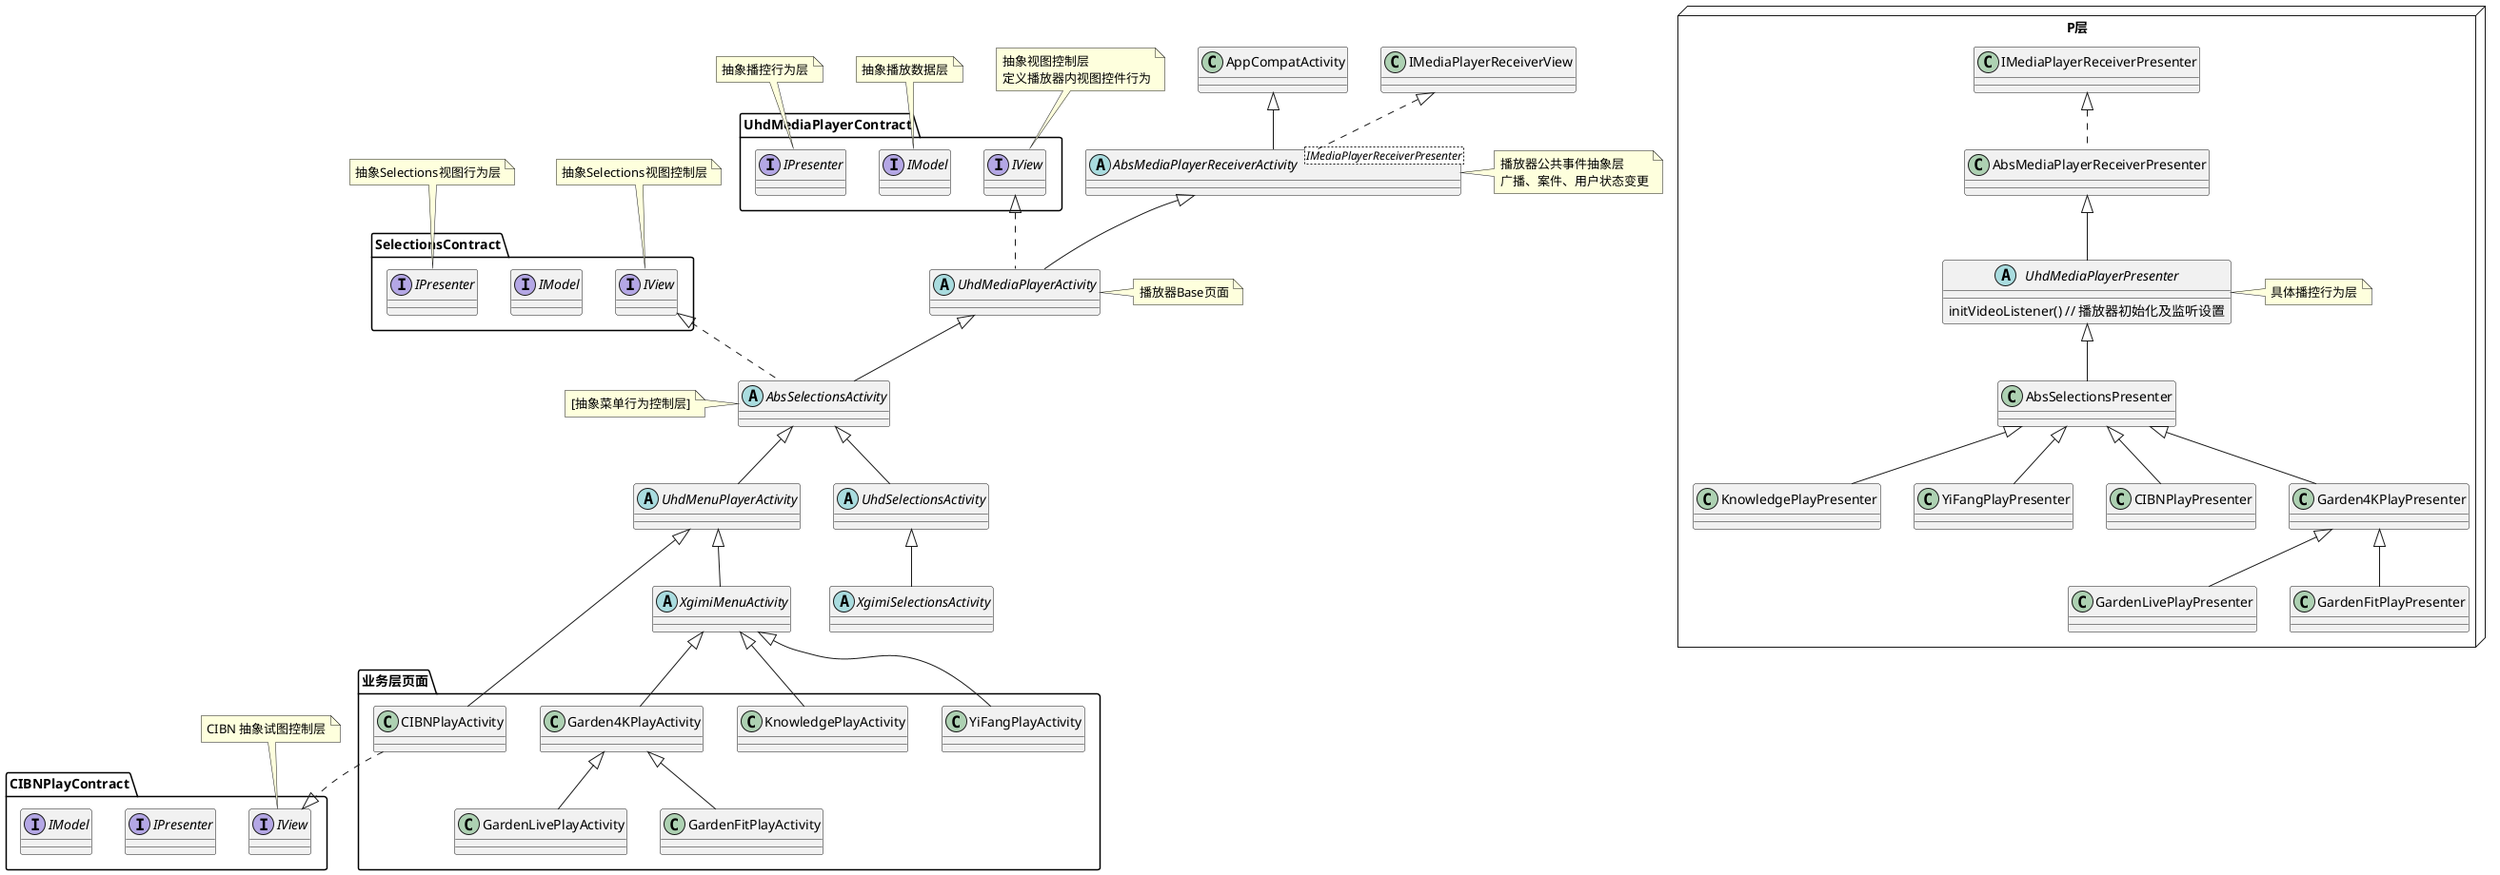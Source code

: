 @startuml
abstract class AbsMediaPlayerReceiverActivity<IMediaPlayerReceiverPresenter>
note right: 播放器公共事件抽象层\n广播、案件、用户状态变更
AppCompatActivity <|-- AbsMediaPlayerReceiverActivity
IMediaPlayerReceiverView <|.. AbsMediaPlayerReceiverActivity


interface UhdMediaPlayerContract.IPresenter
note top:抽象播控行为层
interface UhdMediaPlayerContract.IModel
note top:抽象播放数据层
interface UhdMediaPlayerContract.IView
note top:抽象视图控制层\n定义播放器内视图控件行为

abstract class UhdMediaPlayerActivity
note right: 播放器Base页面
AbsMediaPlayerReceiverActivity <|-- UhdMediaPlayerActivity
UhdMediaPlayerContract.IView <|.. UhdMediaPlayerActivity


interface SelectionsContract.IPresenter
note top: 抽象Selections视图行为层
interface SelectionsContract.IModel
interface SelectionsContract.IView
note top: 抽象Selections视图控制层

abstract class AbsSelectionsActivity
note left: [抽象菜单行为控制层]
UhdMediaPlayerActivity <|-- AbsSelectionsActivity
SelectionsContract.IView <|.. AbsSelectionsActivity



node "P层" {
abstract class UhdMediaPlayerPresenter{
    initVideoListener() // 播放器初始化及监听设置
}
note right: 具体播控行为层
AbsMediaPlayerReceiverPresenter <|-- UhdMediaPlayerPresenter

IMediaPlayerReceiverPresenter <|.. AbsMediaPlayerReceiverPresenter
UhdMediaPlayerPresenter<|--AbsSelectionsPresenter
AbsSelectionsPresenter<|--CIBNPlayPresenter
AbsSelectionsPresenter<|--Garden4KPlayPresenter
AbsSelectionsPresenter<|--KnowledgePlayPresenter
AbsSelectionsPresenter<|--YiFangPlayPresenter
Garden4KPlayPresenter<|--GardenFitPlayPresenter
Garden4KPlayPresenter<|--GardenLivePlayPresenter
}


abstract class UhdMenuPlayerActivity
' UHDMenuPlayerActivity
AbsSelectionsActivity <|-- UhdMenuPlayerActivity

abstract class UhdSelectionsActivity
AbsSelectionsActivity <|-- UhdSelectionsActivity

abstract class XgimiSelectionsActivity
UhdSelectionsActivity <|-- XgimiSelectionsActivity

' CIBN
interface CIBNPlayContract.IView
note top: CIBN 抽象试图控制层
interface CIBNPlayContract.IPresenter
interface CIBNPlayContract.IModel

abstract class XgimiMenuActivity
UhdMenuPlayerActivity <|-- XgimiMenuActivity

package "业务层页面" {
    UhdMenuPlayerActivity <|-- CIBNPlayActivity
    CIBNPlayActivity ..|> CIBNPlayContract.IView

    ' 义方教育
    XgimiMenuActivity <|-- YiFangPlayActivity

    XgimiMenuActivity <|-- KnowledgePlayActivity

    ' 4K健身
    XgimiMenuActivity <|-- Garden4KPlayActivity
    Garden4KPlayActivity <|-- GardenFitPlayActivity
    Garden4KPlayActivity <|-- GardenLivePlayActivity
}



@enduml